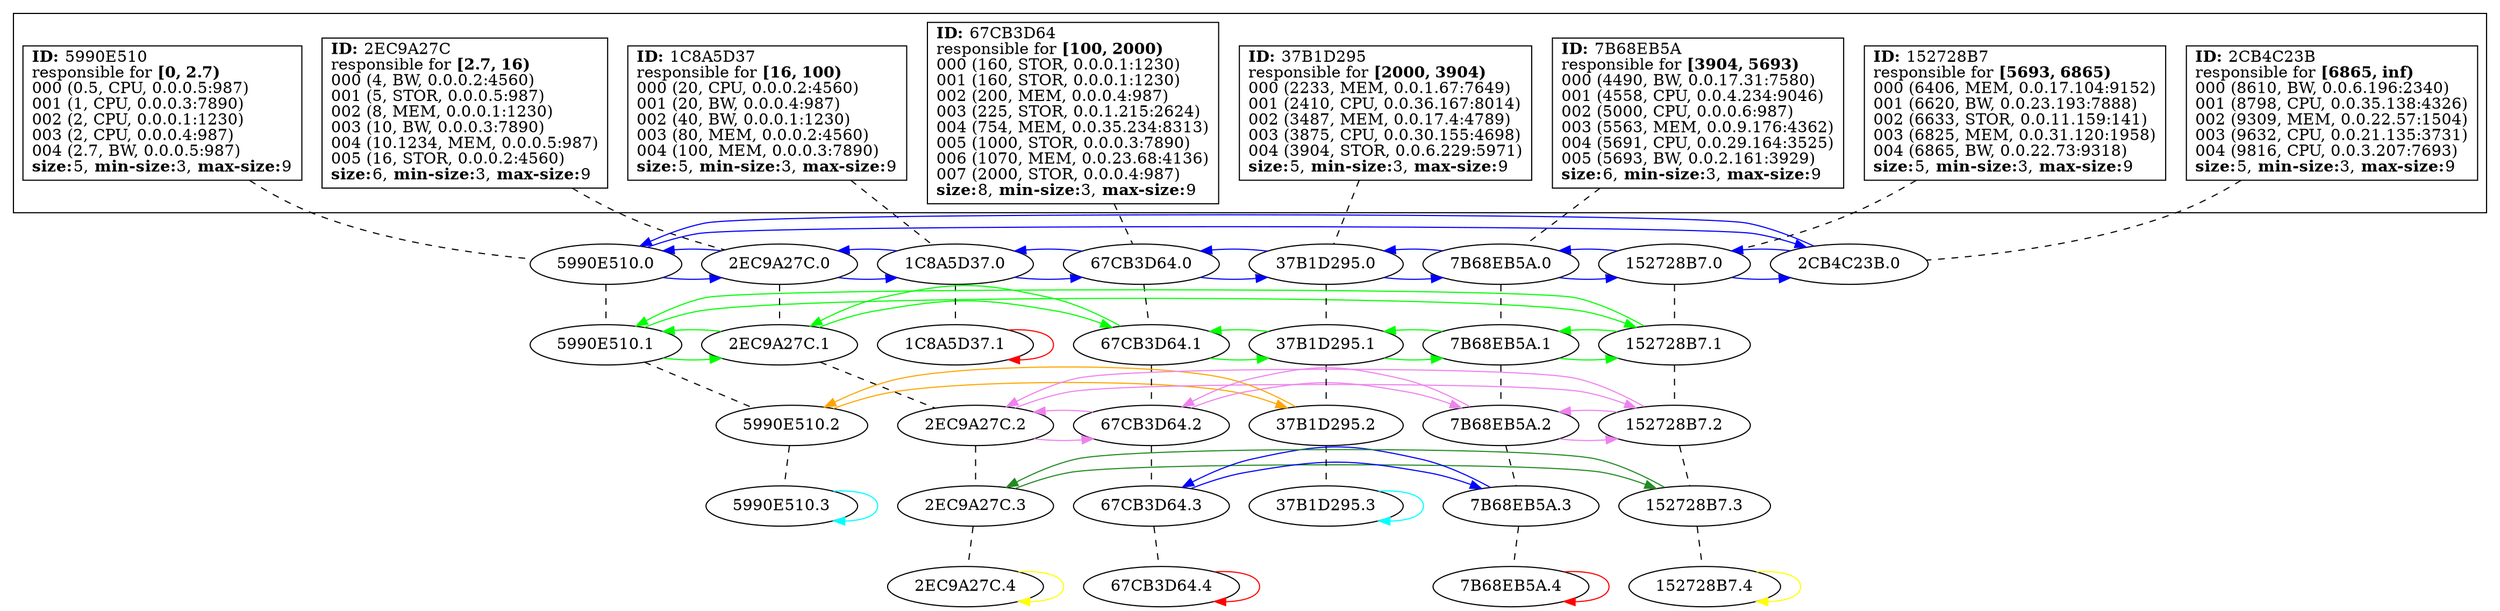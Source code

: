 strict
digraph SkipGraph {

	# vertical
	edge [dir=none style=dashed]
	subgraph {
		"5990E510" -> "5990E510.0" -> "5990E510.1" -> "5990E510.2" -> "5990E510.3"
		}
	subgraph {
		"2EC9A27C" -> "2EC9A27C.0" -> "2EC9A27C.1" -> "2EC9A27C.2" -> "2EC9A27C.3" -> "2EC9A27C.4"
		}
	subgraph {
		"1C8A5D37" -> "1C8A5D37.0" -> "1C8A5D37.1"
		}
	subgraph {
		"67CB3D64" -> "67CB3D64.0" -> "67CB3D64.1" -> "67CB3D64.2" -> "67CB3D64.3" -> "67CB3D64.4"
		}
	subgraph {
		"37B1D295" -> "37B1D295.0" -> "37B1D295.1" -> "37B1D295.2" -> "37B1D295.3"
		}
	subgraph {
		"7B68EB5A" -> "7B68EB5A.0" -> "7B68EB5A.1" -> "7B68EB5A.2" -> "7B68EB5A.3" -> "7B68EB5A.4"
		}
	subgraph {
		"152728B7" -> "152728B7.0" -> "152728B7.1" -> "152728B7.2" -> "152728B7.3" -> "152728B7.4"
		}
	subgraph {
		"2CB4C23B" -> "2CB4C23B.0"
		}

	# horizontal
	edge [dir=forward, style=solid]
	subgraph cluster_content {
		rank = same
		"5990E510" [shape=box, label=
			<
				<B>ID:</B> 5990E510<BR ALIGN="LEFT"/>
				responsible for <B>[0, 2.7)</B><BR ALIGN="LEFT"/>
				000 (0.5, CPU, 0.0.0.5:987)<BR ALIGN="LEFT"/>
				001 (1, CPU, 0.0.0.3:7890)<BR ALIGN="LEFT"/>
				002 (2, CPU, 0.0.0.1:1230)<BR ALIGN="LEFT"/>
				003 (2, CPU, 0.0.0.4:987)<BR ALIGN="LEFT"/>
				004 (2.7, BW, 0.0.0.5:987)<BR ALIGN="LEFT"/>
			<B>size:</B>5, <B>min-size:</B>3, <B>max-size:</B>9<BR ALIGN="LEFT"/>			>]
		"2EC9A27C" [shape=box, label=
			<
				<B>ID:</B> 2EC9A27C<BR ALIGN="LEFT"/>
				responsible for <B>[2.7, 16)</B><BR ALIGN="LEFT"/>
				000 (4, BW, 0.0.0.2:4560)<BR ALIGN="LEFT"/>
				001 (5, STOR, 0.0.0.5:987)<BR ALIGN="LEFT"/>
				002 (8, MEM, 0.0.0.1:1230)<BR ALIGN="LEFT"/>
				003 (10, BW, 0.0.0.3:7890)<BR ALIGN="LEFT"/>
				004 (10.1234, MEM, 0.0.0.5:987)<BR ALIGN="LEFT"/>
				005 (16, STOR, 0.0.0.2:4560)<BR ALIGN="LEFT"/>
			<B>size:</B>6, <B>min-size:</B>3, <B>max-size:</B>9<BR ALIGN="LEFT"/>			>]
		"1C8A5D37" [shape=box, label=
			<
				<B>ID:</B> 1C8A5D37<BR ALIGN="LEFT"/>
				responsible for <B>[16, 100)</B><BR ALIGN="LEFT"/>
				000 (20, CPU, 0.0.0.2:4560)<BR ALIGN="LEFT"/>
				001 (20, BW, 0.0.0.4:987)<BR ALIGN="LEFT"/>
				002 (40, BW, 0.0.0.1:1230)<BR ALIGN="LEFT"/>
				003 (80, MEM, 0.0.0.2:4560)<BR ALIGN="LEFT"/>
				004 (100, MEM, 0.0.0.3:7890)<BR ALIGN="LEFT"/>
			<B>size:</B>5, <B>min-size:</B>3, <B>max-size:</B>9<BR ALIGN="LEFT"/>			>]
		"67CB3D64" [shape=box, label=
			<
				<B>ID:</B> 67CB3D64<BR ALIGN="LEFT"/>
				responsible for <B>[100, 2000)</B><BR ALIGN="LEFT"/>
				000 (160, STOR, 0.0.0.1:1230)<BR ALIGN="LEFT"/>
				001 (160, STOR, 0.0.0.1:1230)<BR ALIGN="LEFT"/>
				002 (200, MEM, 0.0.0.4:987)<BR ALIGN="LEFT"/>
				003 (225, STOR, 0.0.1.215:2624)<BR ALIGN="LEFT"/>
				004 (754, MEM, 0.0.35.234:8313)<BR ALIGN="LEFT"/>
				005 (1000, STOR, 0.0.0.3:7890)<BR ALIGN="LEFT"/>
				006 (1070, MEM, 0.0.23.68:4136)<BR ALIGN="LEFT"/>
				007 (2000, STOR, 0.0.0.4:987)<BR ALIGN="LEFT"/>
			<B>size:</B>8, <B>min-size:</B>3, <B>max-size:</B>9<BR ALIGN="LEFT"/>			>]
		"37B1D295" [shape=box, label=
			<
				<B>ID:</B> 37B1D295<BR ALIGN="LEFT"/>
				responsible for <B>[2000, 3904)</B><BR ALIGN="LEFT"/>
				000 (2233, MEM, 0.0.1.67:7649)<BR ALIGN="LEFT"/>
				001 (2410, CPU, 0.0.36.167:8014)<BR ALIGN="LEFT"/>
				002 (3487, MEM, 0.0.17.4:4789)<BR ALIGN="LEFT"/>
				003 (3875, CPU, 0.0.30.155:4698)<BR ALIGN="LEFT"/>
				004 (3904, STOR, 0.0.6.229:5971)<BR ALIGN="LEFT"/>
			<B>size:</B>5, <B>min-size:</B>3, <B>max-size:</B>9<BR ALIGN="LEFT"/>			>]
		"7B68EB5A" [shape=box, label=
			<
				<B>ID:</B> 7B68EB5A<BR ALIGN="LEFT"/>
				responsible for <B>[3904, 5693)</B><BR ALIGN="LEFT"/>
				000 (4490, BW, 0.0.17.31:7580)<BR ALIGN="LEFT"/>
				001 (4558, CPU, 0.0.4.234:9046)<BR ALIGN="LEFT"/>
				002 (5000, CPU, 0.0.0.6:987)<BR ALIGN="LEFT"/>
				003 (5563, MEM, 0.0.9.176:4362)<BR ALIGN="LEFT"/>
				004 (5691, CPU, 0.0.29.164:3525)<BR ALIGN="LEFT"/>
				005 (5693, BW, 0.0.2.161:3929)<BR ALIGN="LEFT"/>
			<B>size:</B>6, <B>min-size:</B>3, <B>max-size:</B>9<BR ALIGN="LEFT"/>			>]
		"152728B7" [shape=box, label=
			<
				<B>ID:</B> 152728B7<BR ALIGN="LEFT"/>
				responsible for <B>[5693, 6865)</B><BR ALIGN="LEFT"/>
				000 (6406, MEM, 0.0.17.104:9152)<BR ALIGN="LEFT"/>
				001 (6620, BW, 0.0.23.193:7888)<BR ALIGN="LEFT"/>
				002 (6633, STOR, 0.0.11.159:141)<BR ALIGN="LEFT"/>
				003 (6825, MEM, 0.0.31.120:1958)<BR ALIGN="LEFT"/>
				004 (6865, BW, 0.0.22.73:9318)<BR ALIGN="LEFT"/>
			<B>size:</B>5, <B>min-size:</B>3, <B>max-size:</B>9<BR ALIGN="LEFT"/>			>]
		"2CB4C23B" [shape=box, label=
			<
				<B>ID:</B> 2CB4C23B<BR ALIGN="LEFT"/>
				responsible for <B>[6865, inf)</B><BR ALIGN="LEFT"/>
				000 (8610, BW, 0.0.6.196:2340)<BR ALIGN="LEFT"/>
				001 (8798, CPU, 0.0.35.138:4326)<BR ALIGN="LEFT"/>
				002 (9309, MEM, 0.0.22.57:1504)<BR ALIGN="LEFT"/>
				003 (9632, CPU, 0.0.21.135:3731)<BR ALIGN="LEFT"/>
				004 (9816, CPU, 0.0.3.207:7693)<BR ALIGN="LEFT"/>
			<B>size:</B>5, <B>min-size:</B>3, <B>max-size:</B>9<BR ALIGN="LEFT"/>			>]
	}

	edge [color=blue]
	subgraph 0 {
		rank = same
		label = "Level 0"
		subgraph {
			"5990E510.0" -> "2EC9A27C.0"
			"5990E510.0" -> "2CB4C23B.0"
		}
		subgraph {
			"2EC9A27C.0" -> "1C8A5D37.0"
			"2EC9A27C.0" -> "5990E510.0"
		}
		subgraph {
			"1C8A5D37.0" -> "67CB3D64.0"
			"1C8A5D37.0" -> "2EC9A27C.0"
		}
		subgraph {
			"67CB3D64.0" -> "37B1D295.0"
			"67CB3D64.0" -> "1C8A5D37.0"
		}
		subgraph {
			"37B1D295.0" -> "7B68EB5A.0"
			"37B1D295.0" -> "67CB3D64.0"
		}
		subgraph {
			"7B68EB5A.0" -> "152728B7.0"
			"7B68EB5A.0" -> "37B1D295.0"
		}
		subgraph {
			"152728B7.0" -> "2CB4C23B.0"
			"152728B7.0" -> "7B68EB5A.0"
		}
		subgraph {
			"2CB4C23B.0" -> "5990E510.0"
			"2CB4C23B.0" -> "152728B7.0"
		}
	}

	edge [color=red]
	subgraph 00 {
		rank = same
		label = "Level 1 (0)"
		subgraph {
			"1C8A5D37.1" -> "1C8A5D37.1"
			"1C8A5D37.1" -> "1C8A5D37.1"
		}
	}

	edge [color=green]
	subgraph 01 {
		rank = same
		label = "Level 1 (1)"
		subgraph {
			"5990E510.1" -> "2EC9A27C.1"
			"5990E510.1" -> "152728B7.1"
		}
		subgraph {
			"2EC9A27C.1" -> "67CB3D64.1"
			"2EC9A27C.1" -> "5990E510.1"
		}
		subgraph {
			"67CB3D64.1" -> "37B1D295.1"
			"67CB3D64.1" -> "2EC9A27C.1"
		}
		subgraph {
			"37B1D295.1" -> "7B68EB5A.1"
			"37B1D295.1" -> "67CB3D64.1"
		}
		subgraph {
			"7B68EB5A.1" -> "152728B7.1"
			"7B68EB5A.1" -> "37B1D295.1"
		}
		subgraph {
			"152728B7.1" -> "5990E510.1"
			"152728B7.1" -> "7B68EB5A.1"
		}
	}

	edge [color=orange]
	subgraph 010 {
		rank = same
		label = "Level 2 (10)"
		subgraph {
			"5990E510.2" -> "37B1D295.2"
			"5990E510.2" -> "37B1D295.2"
		}
		subgraph {
			"37B1D295.2" -> "5990E510.2"
			"37B1D295.2" -> "5990E510.2"
		}
	}

	edge [color=cyan]
	subgraph 0100 {
		rank = same
		label = "Level 3 (100)"
		subgraph {
			"5990E510.3" -> "5990E510.3"
			"5990E510.3" -> "5990E510.3"
		}
		subgraph {
			"37B1D295.3" -> "37B1D295.3"
			"37B1D295.3" -> "37B1D295.3"
		}
	}

	edge [color=violet]
	subgraph 011 {
		rank = same
		label = "Level 2 (11)"
		subgraph {
			"2EC9A27C.2" -> "67CB3D64.2"
			"2EC9A27C.2" -> "152728B7.2"
		}
		subgraph {
			"67CB3D64.2" -> "7B68EB5A.2"
			"67CB3D64.2" -> "2EC9A27C.2"
		}
		subgraph {
			"7B68EB5A.2" -> "152728B7.2"
			"7B68EB5A.2" -> "67CB3D64.2"
		}
		subgraph {
			"152728B7.2" -> "2EC9A27C.2"
			"152728B7.2" -> "7B68EB5A.2"
		}
	}

	edge [color=forestgreen]
	subgraph 0110 {
		rank = same
		label = "Level 3 (110)"
		subgraph {
			"2EC9A27C.3" -> "152728B7.3"
			"2EC9A27C.3" -> "152728B7.3"
		}
		subgraph {
			"152728B7.3" -> "2EC9A27C.3"
			"152728B7.3" -> "2EC9A27C.3"
		}
	}

	edge [color=yellow]
	subgraph 01101 {
		rank = same
		label = "Level 4 (1101)"
		subgraph {
			"2EC9A27C.4" -> "2EC9A27C.4"
			"2EC9A27C.4" -> "2EC9A27C.4"
		}
		subgraph {
			"152728B7.4" -> "152728B7.4"
			"152728B7.4" -> "152728B7.4"
		}
	}

	edge [color=blue]
	subgraph 0111 {
		rank = same
		label = "Level 3 (111)"
		subgraph {
			"67CB3D64.3" -> "7B68EB5A.3"
			"67CB3D64.3" -> "7B68EB5A.3"
		}
		subgraph {
			"7B68EB5A.3" -> "67CB3D64.3"
			"7B68EB5A.3" -> "67CB3D64.3"
		}
	}

	edge [color=red]
	subgraph 01111 {
		rank = same
		label = "Level 4 (1111)"
		subgraph {
			"67CB3D64.4" -> "67CB3D64.4"
			"67CB3D64.4" -> "67CB3D64.4"
		}
		subgraph {
			"7B68EB5A.4" -> "7B68EB5A.4"
			"7B68EB5A.4" -> "7B68EB5A.4"
		}
	}


}

